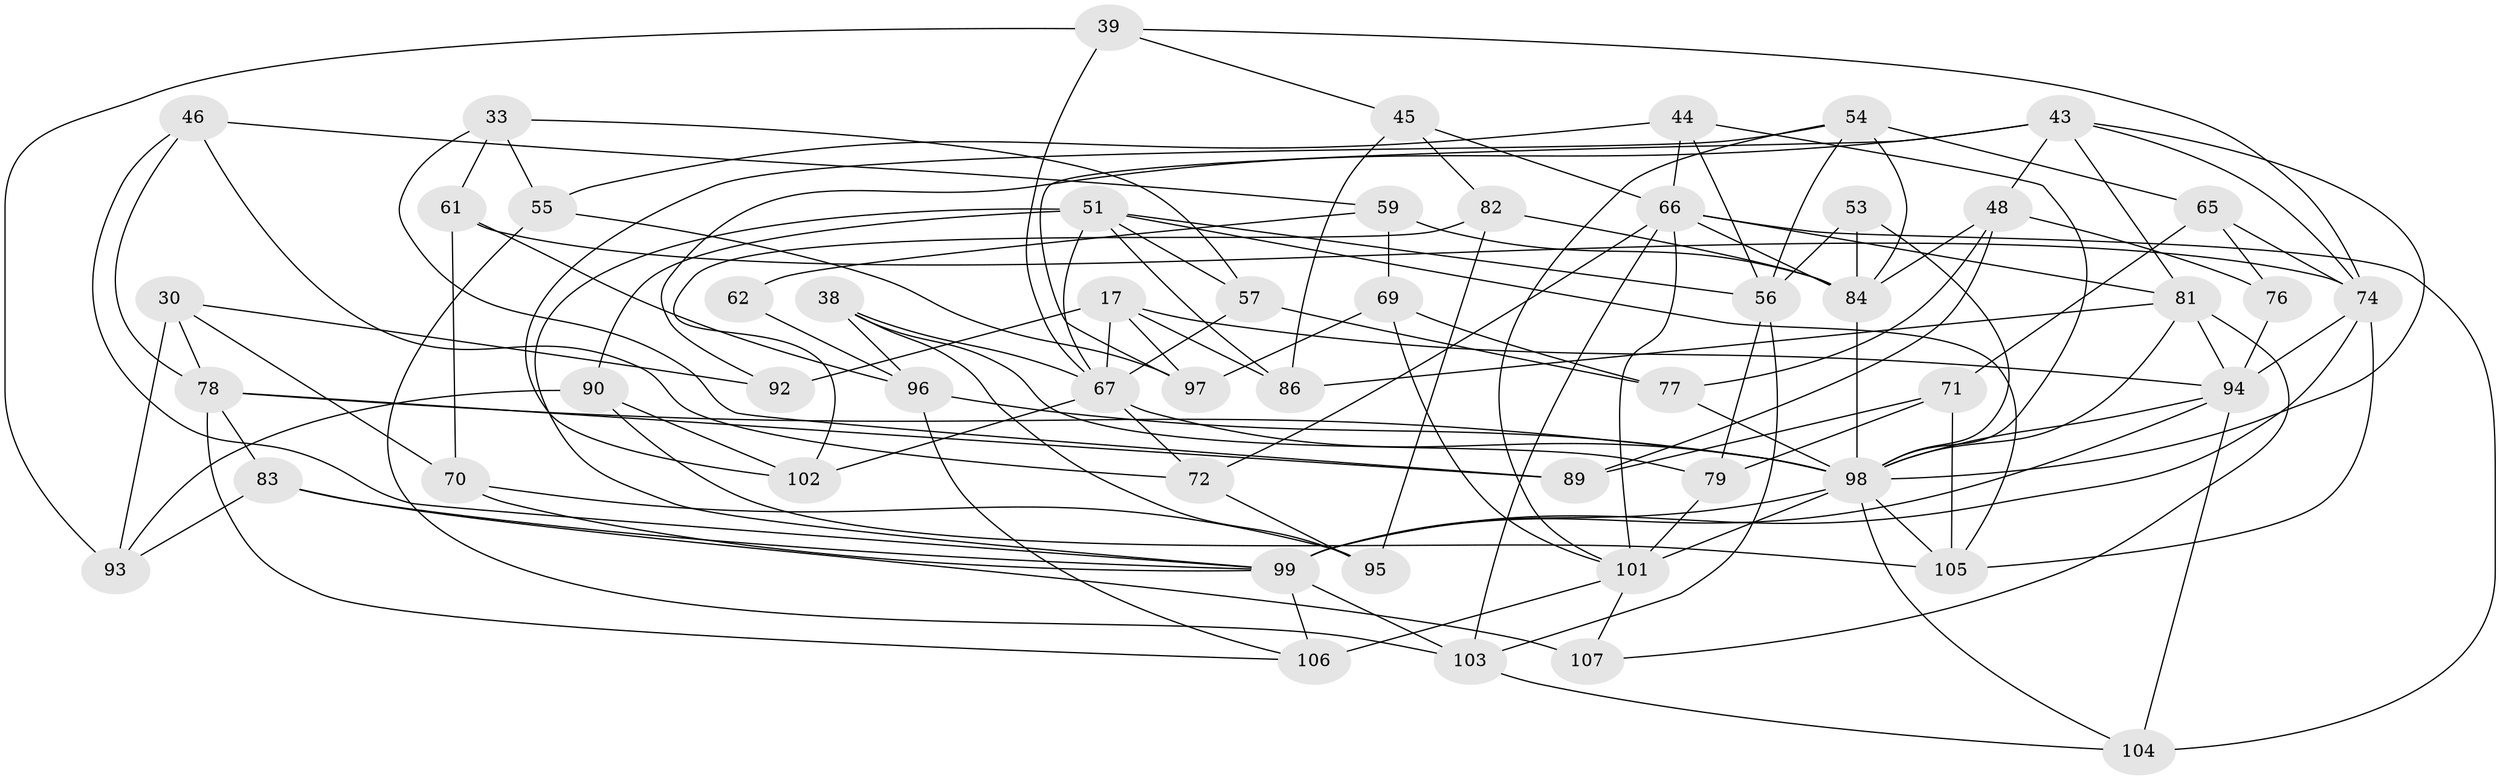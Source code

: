 // original degree distribution, {4: 1.0}
// Generated by graph-tools (version 1.1) at 2025/59/03/09/25 04:59:27]
// undirected, 53 vertices, 129 edges
graph export_dot {
graph [start="1"]
  node [color=gray90,style=filled];
  17 [super="+13"];
  30;
  33;
  38;
  39;
  43 [super="+23"];
  44;
  45;
  46;
  48 [super="+3"];
  51 [super="+26+35"];
  53;
  54 [super="+31"];
  55;
  56 [super="+37+49"];
  57;
  59 [super="+12"];
  61;
  62;
  65;
  66 [super="+32+28"];
  67 [super="+2+63"];
  69;
  70;
  71;
  72;
  74 [super="+5+6"];
  76 [super="+29"];
  77;
  78 [super="+75"];
  79;
  81 [super="+19+47"];
  82;
  83 [super="+73"];
  84 [super="+14+36+52"];
  86;
  89;
  90;
  92;
  93;
  94 [super="+24+64"];
  95;
  96 [super="+11"];
  97;
  98 [super="+21+87+80+91"];
  99 [super="+27+58"];
  101 [super="+88+100"];
  102;
  103 [super="+68"];
  104 [super="+16"];
  105 [super="+34"];
  106 [super="+1+60"];
  107;
  17 -- 86;
  17 -- 92 [weight=2];
  17 -- 97;
  17 -- 67;
  17 -- 94;
  30 -- 92;
  30 -- 93;
  30 -- 78;
  30 -- 70;
  33 -- 57;
  33 -- 89;
  33 -- 61;
  33 -- 55;
  38 -- 95;
  38 -- 79;
  38 -- 96;
  38 -- 67;
  39 -- 93;
  39 -- 45;
  39 -- 67;
  39 -- 74;
  43 -- 97;
  43 -- 48;
  43 -- 98;
  43 -- 81;
  43 -- 74;
  43 -- 92;
  44 -- 55;
  44 -- 56;
  44 -- 66;
  44 -- 98;
  45 -- 86;
  45 -- 82;
  45 -- 66;
  46 -- 78;
  46 -- 72;
  46 -- 59;
  46 -- 99;
  48 -- 76 [weight=2];
  48 -- 89;
  48 -- 84;
  48 -- 77;
  51 -- 99 [weight=2];
  51 -- 56;
  51 -- 105;
  51 -- 67;
  51 -- 86;
  51 -- 57;
  51 -- 90;
  53 -- 56 [weight=2];
  53 -- 84;
  53 -- 98;
  54 -- 102;
  54 -- 84 [weight=2];
  54 -- 56;
  54 -- 65;
  54 -- 101;
  55 -- 97;
  55 -- 103;
  56 -- 79;
  56 -- 103 [weight=2];
  57 -- 77;
  57 -- 67;
  59 -- 62 [weight=2];
  59 -- 69;
  59 -- 84 [weight=2];
  61 -- 70;
  61 -- 96;
  61 -- 74;
  62 -- 96 [weight=2];
  65 -- 71;
  65 -- 76;
  65 -- 74;
  66 -- 104;
  66 -- 72;
  66 -- 101 [weight=2];
  66 -- 81 [weight=2];
  66 -- 84;
  66 -- 103;
  67 -- 102;
  67 -- 72;
  67 -- 98;
  69 -- 77;
  69 -- 97;
  69 -- 101;
  70 -- 95;
  70 -- 99;
  71 -- 105;
  71 -- 79;
  71 -- 89;
  72 -- 95;
  74 -- 94;
  74 -- 99 [weight=2];
  74 -- 105;
  76 -- 94 [weight=3];
  77 -- 98;
  78 -- 106 [weight=2];
  78 -- 98;
  78 -- 83 [weight=2];
  78 -- 89;
  79 -- 101;
  81 -- 107;
  81 -- 86;
  81 -- 94 [weight=2];
  81 -- 98;
  82 -- 102;
  82 -- 95;
  82 -- 84;
  83 -- 107 [weight=2];
  83 -- 93;
  83 -- 99;
  84 -- 98 [weight=2];
  90 -- 93;
  90 -- 105;
  90 -- 102;
  94 -- 104 [weight=2];
  94 -- 99 [weight=2];
  94 -- 98;
  96 -- 106;
  96 -- 98;
  98 -- 99 [weight=2];
  98 -- 101 [weight=4];
  98 -- 104;
  98 -- 105 [weight=2];
  99 -- 103 [weight=2];
  99 -- 106;
  101 -- 106 [weight=4];
  101 -- 107;
  103 -- 104 [weight=2];
}

